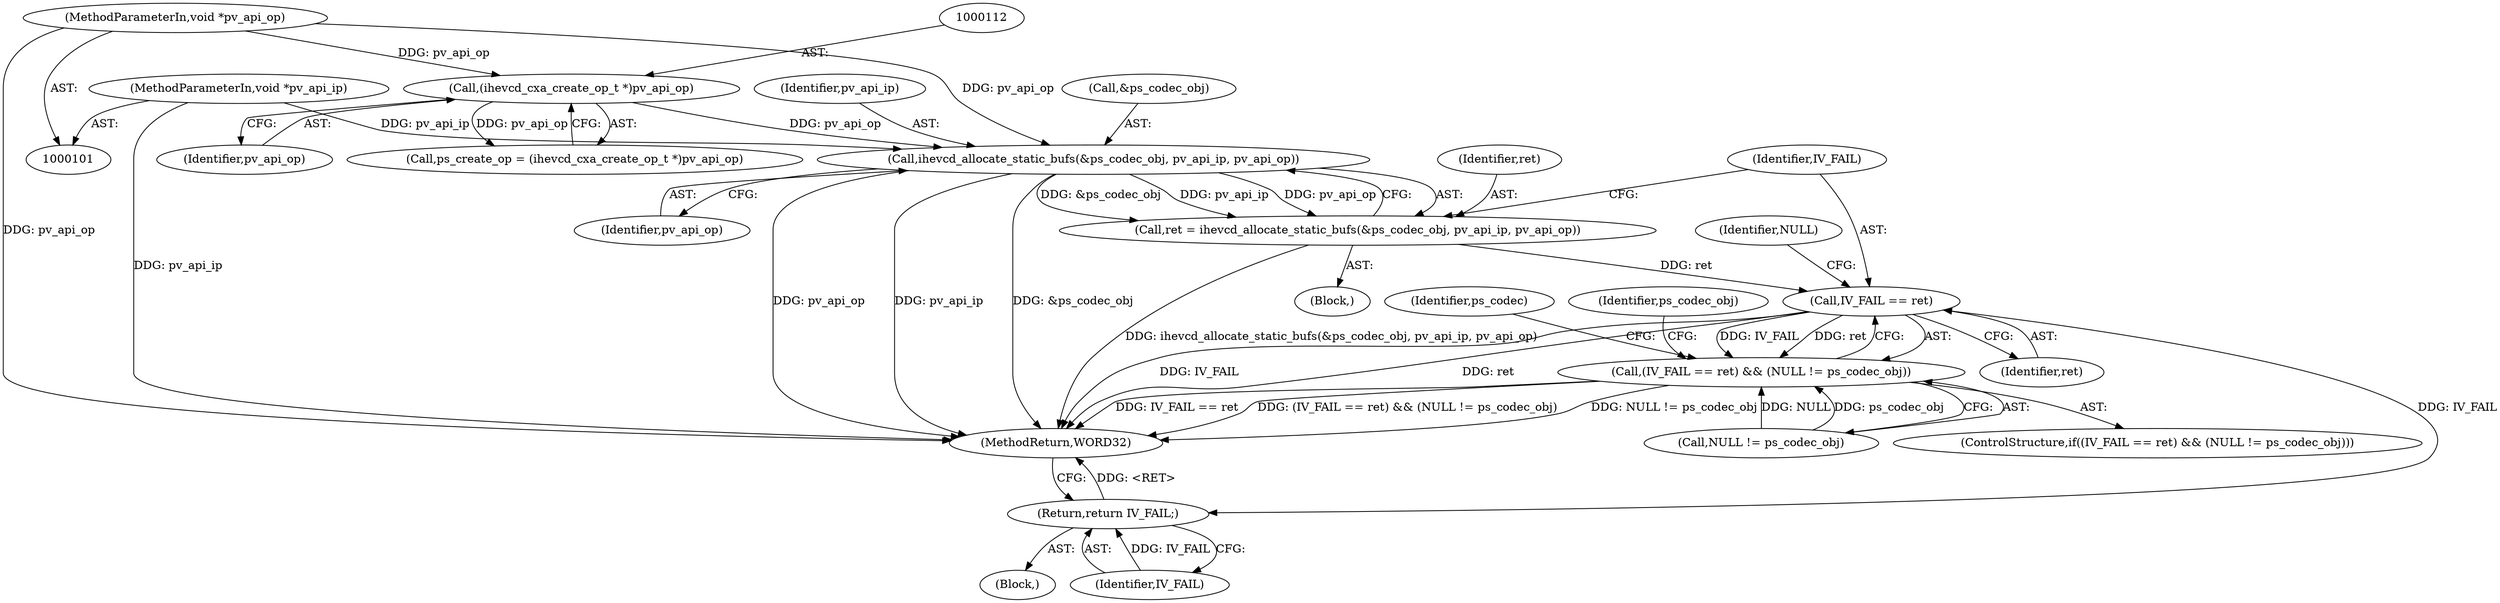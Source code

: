 digraph "0_Android_3ed3c6b79a7b9a60c475dd4936ad57b0b92fd600@pointer" {
"1000123" [label="(Call,ihevcd_allocate_static_bufs(&ps_codec_obj, pv_api_ip, pv_api_op))"];
"1000103" [label="(MethodParameterIn,void *pv_api_ip)"];
"1000111" [label="(Call,(ihevcd_cxa_create_op_t *)pv_api_op)"];
"1000104" [label="(MethodParameterIn,void *pv_api_op)"];
"1000121" [label="(Call,ret = ihevcd_allocate_static_bufs(&ps_codec_obj, pv_api_ip, pv_api_op))"];
"1000130" [label="(Call,IV_FAIL == ret)"];
"1000129" [label="(Call,(IV_FAIL == ret) && (NULL != ps_codec_obj))"];
"1000155" [label="(Return,return IV_FAIL;)"];
"1000134" [label="(Identifier,NULL)"];
"1000136" [label="(Block,)"];
"1000123" [label="(Call,ihevcd_allocate_static_bufs(&ps_codec_obj, pv_api_ip, pv_api_op))"];
"1000113" [label="(Identifier,pv_api_op)"];
"1000104" [label="(MethodParameterIn,void *pv_api_op)"];
"1000133" [label="(Call,NULL != ps_codec_obj)"];
"1000132" [label="(Identifier,ret)"];
"1000127" [label="(Identifier,pv_api_op)"];
"1000111" [label="(Call,(ihevcd_cxa_create_op_t *)pv_api_op)"];
"1000124" [label="(Call,&ps_codec_obj)"];
"1000131" [label="(Identifier,IV_FAIL)"];
"1000103" [label="(MethodParameterIn,void *pv_api_ip)"];
"1000156" [label="(Identifier,IV_FAIL)"];
"1000173" [label="(MethodReturn,WORD32)"];
"1000158" [label="(Identifier,ps_codec)"];
"1000121" [label="(Call,ret = ihevcd_allocate_static_bufs(&ps_codec_obj, pv_api_ip, pv_api_op))"];
"1000129" [label="(Call,(IV_FAIL == ret) && (NULL != ps_codec_obj))"];
"1000155" [label="(Return,return IV_FAIL;)"];
"1000122" [label="(Identifier,ret)"];
"1000126" [label="(Identifier,pv_api_ip)"];
"1000138" [label="(Identifier,ps_codec_obj)"];
"1000105" [label="(Block,)"];
"1000109" [label="(Call,ps_create_op = (ihevcd_cxa_create_op_t *)pv_api_op)"];
"1000130" [label="(Call,IV_FAIL == ret)"];
"1000128" [label="(ControlStructure,if((IV_FAIL == ret) && (NULL != ps_codec_obj)))"];
"1000123" -> "1000121"  [label="AST: "];
"1000123" -> "1000127"  [label="CFG: "];
"1000124" -> "1000123"  [label="AST: "];
"1000126" -> "1000123"  [label="AST: "];
"1000127" -> "1000123"  [label="AST: "];
"1000121" -> "1000123"  [label="CFG: "];
"1000123" -> "1000173"  [label="DDG: pv_api_op"];
"1000123" -> "1000173"  [label="DDG: pv_api_ip"];
"1000123" -> "1000173"  [label="DDG: &ps_codec_obj"];
"1000123" -> "1000121"  [label="DDG: &ps_codec_obj"];
"1000123" -> "1000121"  [label="DDG: pv_api_ip"];
"1000123" -> "1000121"  [label="DDG: pv_api_op"];
"1000103" -> "1000123"  [label="DDG: pv_api_ip"];
"1000111" -> "1000123"  [label="DDG: pv_api_op"];
"1000104" -> "1000123"  [label="DDG: pv_api_op"];
"1000103" -> "1000101"  [label="AST: "];
"1000103" -> "1000173"  [label="DDG: pv_api_ip"];
"1000111" -> "1000109"  [label="AST: "];
"1000111" -> "1000113"  [label="CFG: "];
"1000112" -> "1000111"  [label="AST: "];
"1000113" -> "1000111"  [label="AST: "];
"1000109" -> "1000111"  [label="CFG: "];
"1000111" -> "1000109"  [label="DDG: pv_api_op"];
"1000104" -> "1000111"  [label="DDG: pv_api_op"];
"1000104" -> "1000101"  [label="AST: "];
"1000104" -> "1000173"  [label="DDG: pv_api_op"];
"1000121" -> "1000105"  [label="AST: "];
"1000122" -> "1000121"  [label="AST: "];
"1000131" -> "1000121"  [label="CFG: "];
"1000121" -> "1000173"  [label="DDG: ihevcd_allocate_static_bufs(&ps_codec_obj, pv_api_ip, pv_api_op)"];
"1000121" -> "1000130"  [label="DDG: ret"];
"1000130" -> "1000129"  [label="AST: "];
"1000130" -> "1000132"  [label="CFG: "];
"1000131" -> "1000130"  [label="AST: "];
"1000132" -> "1000130"  [label="AST: "];
"1000134" -> "1000130"  [label="CFG: "];
"1000129" -> "1000130"  [label="CFG: "];
"1000130" -> "1000173"  [label="DDG: ret"];
"1000130" -> "1000173"  [label="DDG: IV_FAIL"];
"1000130" -> "1000129"  [label="DDG: IV_FAIL"];
"1000130" -> "1000129"  [label="DDG: ret"];
"1000130" -> "1000155"  [label="DDG: IV_FAIL"];
"1000129" -> "1000128"  [label="AST: "];
"1000129" -> "1000133"  [label="CFG: "];
"1000133" -> "1000129"  [label="AST: "];
"1000138" -> "1000129"  [label="CFG: "];
"1000158" -> "1000129"  [label="CFG: "];
"1000129" -> "1000173"  [label="DDG: IV_FAIL == ret"];
"1000129" -> "1000173"  [label="DDG: (IV_FAIL == ret) && (NULL != ps_codec_obj)"];
"1000129" -> "1000173"  [label="DDG: NULL != ps_codec_obj"];
"1000133" -> "1000129"  [label="DDG: NULL"];
"1000133" -> "1000129"  [label="DDG: ps_codec_obj"];
"1000155" -> "1000136"  [label="AST: "];
"1000155" -> "1000156"  [label="CFG: "];
"1000156" -> "1000155"  [label="AST: "];
"1000173" -> "1000155"  [label="CFG: "];
"1000155" -> "1000173"  [label="DDG: <RET>"];
"1000156" -> "1000155"  [label="DDG: IV_FAIL"];
}
